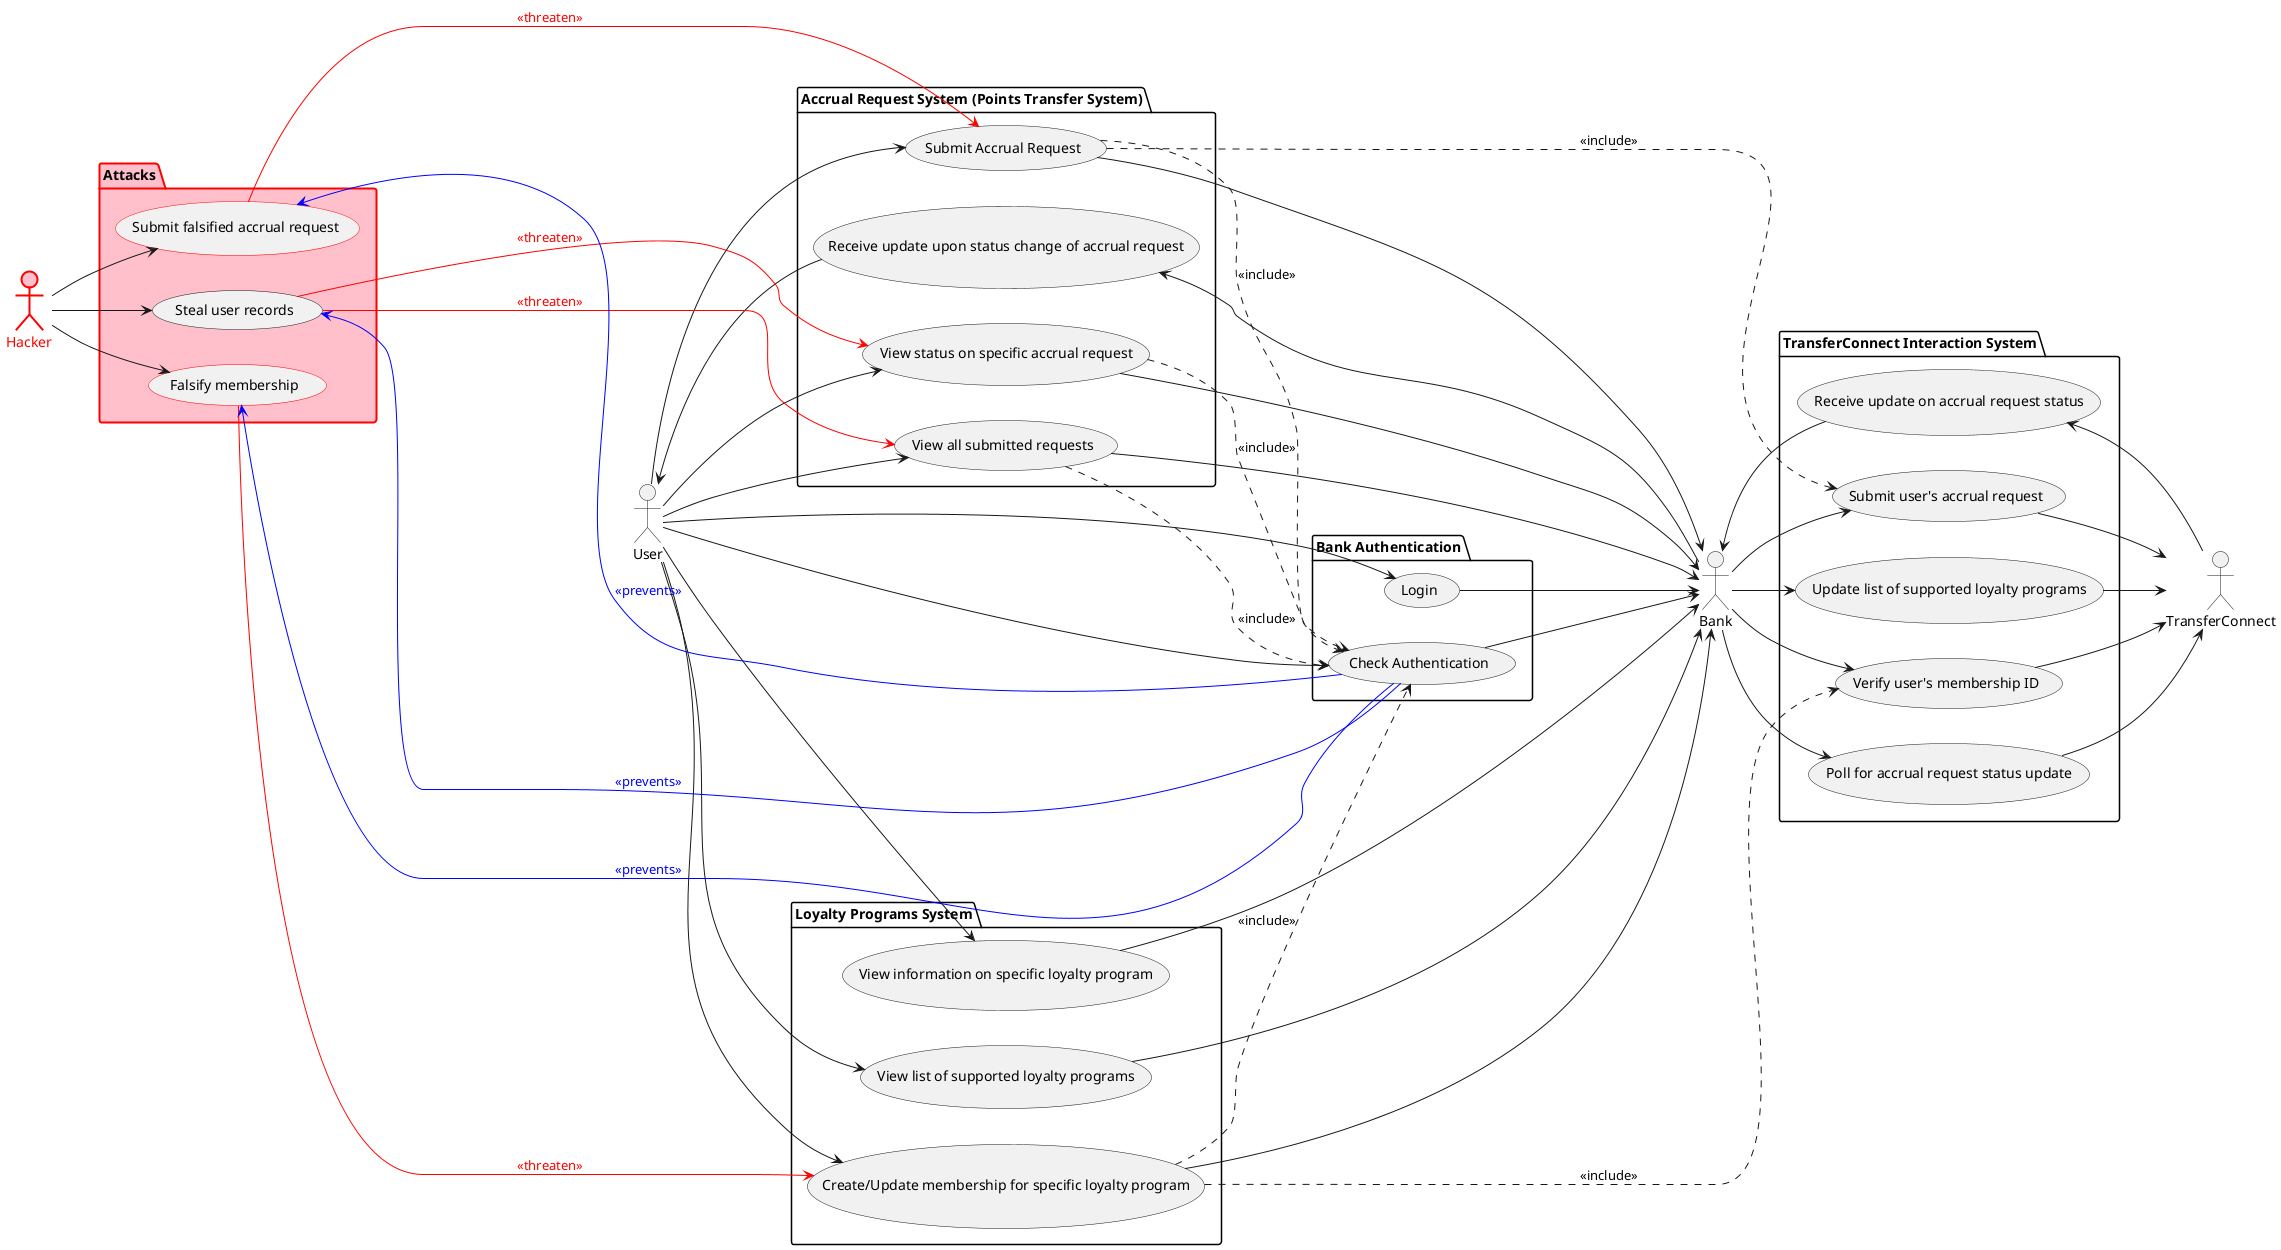 @startuml Bank Use Case Diagram
left to right direction

actor User as u
actor Bank as b
actor TransferConnect as tc
actor Hacker as h #pink;line:red;line.bold;text:red


package "Bank Authentication" {
    usecase "Login" as UCBA1
    usecase "Check Authentication" as UCBA2
}

package "Loyalty Programs System" {
    usecase "View list of supported loyalty programs" as UCLP1
    usecase "View information on specific loyalty program" as UCLP2
    usecase "Create/Update membership for specific loyalty program" as UCLP3
}

package "Accrual Request System (Points Transfer System)" {
    usecase "Submit Accrual Request" as UCAR1
    usecase "View all submitted requests" as UCAR2
    usecase "View status on specific accrual request" as UCAR3
    usecase "Receive update upon status change of accrual request" as UCAR4
}

package "TransferConnect Interaction System" {
    usecase "Update list of supported loyalty programs" as UCTC1
    usecase "Verify user's membership ID" as UCTC2
    usecase "Submit user's accrual request" as UCTC3
    usecase "Poll for accrual request status update" as UCTC4
    usecase "Receive update on accrual request status" as UCTC5
}

package "Attacks" #pink;line:red;line.bold{
    usecase "Falsify membership" as MUCUCLP3 #line:red;
    usecase "Submit falsified accrual request" as MUCUCAR1 #line:red;
    usecase "Steal user records" as MUCUCAR2n3
}

u ----> UCBA1
UCBA1 ---> b
u ----> UCBA2
UCBA2 ---> b

u ---> UCLP1
UCLP1 ---> b
u ---> UCLP2
UCLP2 ---> b
u ---> UCLP3
UCLP3 ---> b
UCLP3 ...> UCBA2: <<include>>

u --> UCAR1
UCAR1 --> b
UCAR1 ...> UCBA2: <<include>>
u --> UCAR2
UCAR2 --> b
UCAR2 ...> UCBA2: <<include>>
u --> UCAR3
UCAR3 --> b
UCAR3 ...> UCBA2: <<include>>
u <--- UCAR4
UCAR4 <--- b

b --> UCTC1
UCTC1 --> tc
b --> UCTC2
UCTC2 --> tc
b --> UCTC3
UCTC3 --> tc
b --> UCTC4
UCTC4 --> tc
b <-- UCTC5
UCTC5 <-- tc

UCLP3 ...> UCTC2: <<include>>
UCAR1 ...> UCTC3: <<include>>

h --> MUCUCLP3
h --> MUCUCAR1
h --> MUCUCAR2n3
MUCUCLP3 ------> UCLP3 #red;text:red : <<threaten>>
MUCUCAR1 ------> UCAR1 #red;text:red : <<threaten>>
MUCUCAR2n3 ------> UCAR2 #red;text:red : <<threaten>>
MUCUCAR2n3 ------> UCAR3 #red;text:red : <<threaten>>

UCBA2 ------> MUCUCLP3 #blue;text:blue : <<prevents>>
UCBA2 ------> MUCUCAR1 #blue;text:blue : <<prevents>>
UCBA2 ------> MUCUCAR2n3 #blue;text:blue : <<prevents>>
@enduml